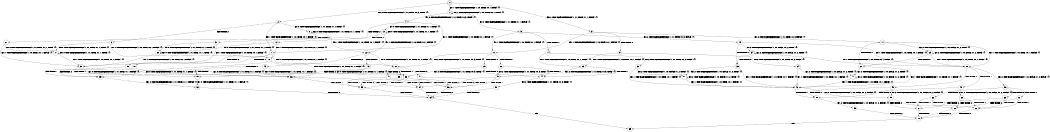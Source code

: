 digraph BCG {
size = "7, 10.5";
center = TRUE;
node [shape = circle];
0 [peripheries = 2];
0 -> 1 [label = "EX !1 !ATOMIC_EXCH_BRANCH (1, +0, TRUE, +0, 1, TRUE) !{}"];
0 -> 2 [label = "EX !2 !ATOMIC_EXCH_BRANCH (1, +1, TRUE, +0, 3, TRUE) !{}"];
0 -> 3 [label = "EX !0 !ATOMIC_EXCH_BRANCH (1, +1, TRUE, +1, 1, FALSE) !{}"];
1 -> 4 [label = "EX !2 !ATOMIC_EXCH_BRANCH (1, +1, TRUE, +0, 3, TRUE) !{}"];
1 -> 5 [label = "EX !0 !ATOMIC_EXCH_BRANCH (1, +1, TRUE, +1, 1, FALSE) !{}"];
1 -> 1 [label = "EX !1 !ATOMIC_EXCH_BRANCH (1, +0, TRUE, +0, 1, TRUE) !{}"];
2 -> 6 [label = "TERMINATE !2"];
2 -> 7 [label = "EX !1 !ATOMIC_EXCH_BRANCH (1, +0, TRUE, +0, 1, FALSE) !{}"];
2 -> 8 [label = "EX !0 !ATOMIC_EXCH_BRANCH (1, +1, TRUE, +1, 1, TRUE) !{}"];
3 -> 9 [label = "TERMINATE !0"];
3 -> 10 [label = "EX !1 !ATOMIC_EXCH_BRANCH (1, +0, TRUE, +0, 1, FALSE) !{}"];
3 -> 11 [label = "EX !2 !ATOMIC_EXCH_BRANCH (1, +1, TRUE, +0, 3, FALSE) !{}"];
4 -> 12 [label = "TERMINATE !2"];
4 -> 13 [label = "EX !0 !ATOMIC_EXCH_BRANCH (1, +1, TRUE, +1, 1, TRUE) !{}"];
4 -> 7 [label = "EX !1 !ATOMIC_EXCH_BRANCH (1, +0, TRUE, +0, 1, FALSE) !{}"];
5 -> 14 [label = "TERMINATE !0"];
5 -> 15 [label = "EX !2 !ATOMIC_EXCH_BRANCH (1, +1, TRUE, +0, 3, FALSE) !{}"];
5 -> 10 [label = "EX !1 !ATOMIC_EXCH_BRANCH (1, +0, TRUE, +0, 1, FALSE) !{}"];
6 -> 16 [label = "EX !1 !ATOMIC_EXCH_BRANCH (1, +0, TRUE, +0, 1, FALSE) !{}"];
6 -> 17 [label = "EX !0 !ATOMIC_EXCH_BRANCH (1, +1, TRUE, +1, 1, TRUE) !{}"];
7 -> 18 [label = "TERMINATE !1"];
7 -> 19 [label = "TERMINATE !2"];
7 -> 20 [label = "EX !0 !ATOMIC_EXCH_BRANCH (1, +1, TRUE, +1, 1, FALSE) !{}"];
8 -> 21 [label = "TERMINATE !2"];
8 -> 22 [label = "EX !1 !ATOMIC_EXCH_BRANCH (1, +0, TRUE, +0, 1, FALSE) !{}"];
8 -> 8 [label = "EX !0 !ATOMIC_EXCH_BRANCH (1, +1, TRUE, +1, 1, TRUE) !{}"];
9 -> 23 [label = "EX !1 !ATOMIC_EXCH_BRANCH (1, +0, TRUE, +0, 1, FALSE) !{}"];
9 -> 24 [label = "EX !2 !ATOMIC_EXCH_BRANCH (1, +1, TRUE, +0, 3, FALSE) !{}"];
10 -> 25 [label = "TERMINATE !1"];
10 -> 26 [label = "TERMINATE !0"];
10 -> 20 [label = "EX !2 !ATOMIC_EXCH_BRANCH (1, +1, TRUE, +0, 3, TRUE) !{}"];
11 -> 27 [label = "TERMINATE !0"];
11 -> 28 [label = "EX !1 !ATOMIC_EXCH_BRANCH (1, +0, TRUE, +0, 1, FALSE) !{}"];
11 -> 29 [label = "EX !2 !ATOMIC_EXCH_BRANCH (1, +0, FALSE, +1, 2, TRUE) !{}"];
12 -> 16 [label = "EX !1 !ATOMIC_EXCH_BRANCH (1, +0, TRUE, +0, 1, FALSE) !{}"];
12 -> 30 [label = "EX !0 !ATOMIC_EXCH_BRANCH (1, +1, TRUE, +1, 1, TRUE) !{}"];
13 -> 31 [label = "TERMINATE !2"];
13 -> 22 [label = "EX !1 !ATOMIC_EXCH_BRANCH (1, +0, TRUE, +0, 1, FALSE) !{}"];
13 -> 13 [label = "EX !0 !ATOMIC_EXCH_BRANCH (1, +1, TRUE, +1, 1, TRUE) !{}"];
14 -> 23 [label = "EX !1 !ATOMIC_EXCH_BRANCH (1, +0, TRUE, +0, 1, FALSE) !{}"];
14 -> 32 [label = "EX !2 !ATOMIC_EXCH_BRANCH (1, +1, TRUE, +0, 3, FALSE) !{}"];
15 -> 33 [label = "TERMINATE !0"];
15 -> 34 [label = "EX !2 !ATOMIC_EXCH_BRANCH (1, +0, FALSE, +1, 2, TRUE) !{}"];
15 -> 28 [label = "EX !1 !ATOMIC_EXCH_BRANCH (1, +0, TRUE, +0, 1, FALSE) !{}"];
16 -> 35 [label = "TERMINATE !1"];
16 -> 36 [label = "EX !0 !ATOMIC_EXCH_BRANCH (1, +1, TRUE, +1, 1, FALSE) !{}"];
17 -> 37 [label = "EX !1 !ATOMIC_EXCH_BRANCH (1, +0, TRUE, +0, 1, FALSE) !{}"];
17 -> 17 [label = "EX !0 !ATOMIC_EXCH_BRANCH (1, +1, TRUE, +1, 1, TRUE) !{}"];
18 -> 35 [label = "TERMINATE !2"];
18 -> 38 [label = "EX !0 !ATOMIC_EXCH_BRANCH (1, +1, TRUE, +1, 1, FALSE) !{}"];
19 -> 35 [label = "TERMINATE !1"];
19 -> 36 [label = "EX !0 !ATOMIC_EXCH_BRANCH (1, +1, TRUE, +1, 1, FALSE) !{}"];
20 -> 39 [label = "TERMINATE !1"];
20 -> 40 [label = "TERMINATE !2"];
20 -> 41 [label = "TERMINATE !0"];
21 -> 17 [label = "EX !0 !ATOMIC_EXCH_BRANCH (1, +1, TRUE, +1, 1, TRUE) !{}"];
21 -> 37 [label = "EX !1 !ATOMIC_EXCH_BRANCH (1, +0, TRUE, +0, 1, FALSE) !{}"];
22 -> 42 [label = "TERMINATE !1"];
22 -> 43 [label = "TERMINATE !2"];
22 -> 20 [label = "EX !0 !ATOMIC_EXCH_BRANCH (1, +1, TRUE, +1, 1, FALSE) !{}"];
23 -> 44 [label = "TERMINATE !1"];
23 -> 45 [label = "EX !2 !ATOMIC_EXCH_BRANCH (1, +1, TRUE, +0, 3, TRUE) !{}"];
24 -> 46 [label = "EX !1 !ATOMIC_EXCH_BRANCH (1, +0, TRUE, +0, 1, FALSE) !{}"];
24 -> 47 [label = "EX !2 !ATOMIC_EXCH_BRANCH (1, +0, FALSE, +1, 2, TRUE) !{}"];
25 -> 44 [label = "TERMINATE !0"];
25 -> 38 [label = "EX !2 !ATOMIC_EXCH_BRANCH (1, +1, TRUE, +0, 3, TRUE) !{}"];
26 -> 44 [label = "TERMINATE !1"];
26 -> 45 [label = "EX !2 !ATOMIC_EXCH_BRANCH (1, +1, TRUE, +0, 3, TRUE) !{}"];
27 -> 47 [label = "EX !2 !ATOMIC_EXCH_BRANCH (1, +0, FALSE, +1, 2, TRUE) !{}"];
27 -> 46 [label = "EX !1 !ATOMIC_EXCH_BRANCH (1, +0, TRUE, +0, 1, FALSE) !{}"];
28 -> 48 [label = "TERMINATE !1"];
28 -> 49 [label = "TERMINATE !0"];
28 -> 50 [label = "EX !2 !ATOMIC_EXCH_BRANCH (1, +0, FALSE, +1, 2, FALSE) !{}"];
29 -> 27 [label = "TERMINATE !0"];
29 -> 28 [label = "EX !1 !ATOMIC_EXCH_BRANCH (1, +0, TRUE, +0, 1, FALSE) !{}"];
29 -> 29 [label = "EX !2 !ATOMIC_EXCH_BRANCH (1, +0, FALSE, +1, 2, TRUE) !{}"];
30 -> 37 [label = "EX !1 !ATOMIC_EXCH_BRANCH (1, +0, TRUE, +0, 1, FALSE) !{}"];
30 -> 30 [label = "EX !0 !ATOMIC_EXCH_BRANCH (1, +1, TRUE, +1, 1, TRUE) !{}"];
31 -> 37 [label = "EX !1 !ATOMIC_EXCH_BRANCH (1, +0, TRUE, +0, 1, FALSE) !{}"];
31 -> 30 [label = "EX !0 !ATOMIC_EXCH_BRANCH (1, +1, TRUE, +1, 1, TRUE) !{}"];
32 -> 51 [label = "EX !2 !ATOMIC_EXCH_BRANCH (1, +0, FALSE, +1, 2, TRUE) !{}"];
32 -> 46 [label = "EX !1 !ATOMIC_EXCH_BRANCH (1, +0, TRUE, +0, 1, FALSE) !{}"];
33 -> 51 [label = "EX !2 !ATOMIC_EXCH_BRANCH (1, +0, FALSE, +1, 2, TRUE) !{}"];
33 -> 46 [label = "EX !1 !ATOMIC_EXCH_BRANCH (1, +0, TRUE, +0, 1, FALSE) !{}"];
34 -> 33 [label = "TERMINATE !0"];
34 -> 34 [label = "EX !2 !ATOMIC_EXCH_BRANCH (1, +0, FALSE, +1, 2, TRUE) !{}"];
34 -> 28 [label = "EX !1 !ATOMIC_EXCH_BRANCH (1, +0, TRUE, +0, 1, FALSE) !{}"];
35 -> 52 [label = "EX !0 !ATOMIC_EXCH_BRANCH (1, +1, TRUE, +1, 1, FALSE) !{}"];
36 -> 53 [label = "TERMINATE !1"];
36 -> 54 [label = "TERMINATE !0"];
37 -> 55 [label = "TERMINATE !1"];
37 -> 36 [label = "EX !0 !ATOMIC_EXCH_BRANCH (1, +1, TRUE, +1, 1, FALSE) !{}"];
38 -> 53 [label = "TERMINATE !2"];
38 -> 56 [label = "TERMINATE !0"];
39 -> 53 [label = "TERMINATE !2"];
39 -> 56 [label = "TERMINATE !0"];
40 -> 53 [label = "TERMINATE !1"];
40 -> 54 [label = "TERMINATE !0"];
41 -> 56 [label = "TERMINATE !1"];
41 -> 54 [label = "TERMINATE !2"];
42 -> 38 [label = "EX !0 !ATOMIC_EXCH_BRANCH (1, +1, TRUE, +1, 1, FALSE) !{}"];
42 -> 55 [label = "TERMINATE !2"];
43 -> 36 [label = "EX !0 !ATOMIC_EXCH_BRANCH (1, +1, TRUE, +1, 1, FALSE) !{}"];
43 -> 55 [label = "TERMINATE !1"];
44 -> 57 [label = "EX !2 !ATOMIC_EXCH_BRANCH (1, +1, TRUE, +0, 3, TRUE) !{}"];
45 -> 56 [label = "TERMINATE !1"];
45 -> 54 [label = "TERMINATE !2"];
46 -> 58 [label = "TERMINATE !1"];
46 -> 59 [label = "EX !2 !ATOMIC_EXCH_BRANCH (1, +0, FALSE, +1, 2, FALSE) !{}"];
47 -> 46 [label = "EX !1 !ATOMIC_EXCH_BRANCH (1, +0, TRUE, +0, 1, FALSE) !{}"];
47 -> 47 [label = "EX !2 !ATOMIC_EXCH_BRANCH (1, +0, FALSE, +1, 2, TRUE) !{}"];
48 -> 60 [label = "EX !2 !ATOMIC_EXCH_BRANCH (1, +0, FALSE, +1, 2, FALSE) !{}"];
48 -> 58 [label = "TERMINATE !0"];
49 -> 59 [label = "EX !2 !ATOMIC_EXCH_BRANCH (1, +0, FALSE, +1, 2, FALSE) !{}"];
49 -> 58 [label = "TERMINATE !1"];
50 -> 61 [label = "TERMINATE !1"];
50 -> 62 [label = "TERMINATE !2"];
50 -> 63 [label = "TERMINATE !0"];
51 -> 51 [label = "EX !2 !ATOMIC_EXCH_BRANCH (1, +0, FALSE, +1, 2, TRUE) !{}"];
51 -> 46 [label = "EX !1 !ATOMIC_EXCH_BRANCH (1, +0, TRUE, +0, 1, FALSE) !{}"];
52 -> 64 [label = "TERMINATE !0"];
53 -> 64 [label = "TERMINATE !0"];
54 -> 64 [label = "TERMINATE !1"];
55 -> 52 [label = "EX !0 !ATOMIC_EXCH_BRANCH (1, +1, TRUE, +1, 1, FALSE) !{}"];
56 -> 64 [label = "TERMINATE !2"];
57 -> 64 [label = "TERMINATE !2"];
58 -> 65 [label = "EX !2 !ATOMIC_EXCH_BRANCH (1, +0, FALSE, +1, 2, FALSE) !{}"];
59 -> 66 [label = "TERMINATE !1"];
59 -> 67 [label = "TERMINATE !2"];
60 -> 68 [label = "TERMINATE !2"];
60 -> 66 [label = "TERMINATE !0"];
61 -> 68 [label = "TERMINATE !2"];
61 -> 66 [label = "TERMINATE !0"];
62 -> 68 [label = "TERMINATE !1"];
62 -> 67 [label = "TERMINATE !0"];
63 -> 66 [label = "TERMINATE !1"];
63 -> 67 [label = "TERMINATE !2"];
64 -> 69 [label = "exit"];
65 -> 70 [label = "TERMINATE !2"];
66 -> 70 [label = "TERMINATE !2"];
67 -> 70 [label = "TERMINATE !1"];
68 -> 70 [label = "TERMINATE !0"];
70 -> 69 [label = "exit"];
}
